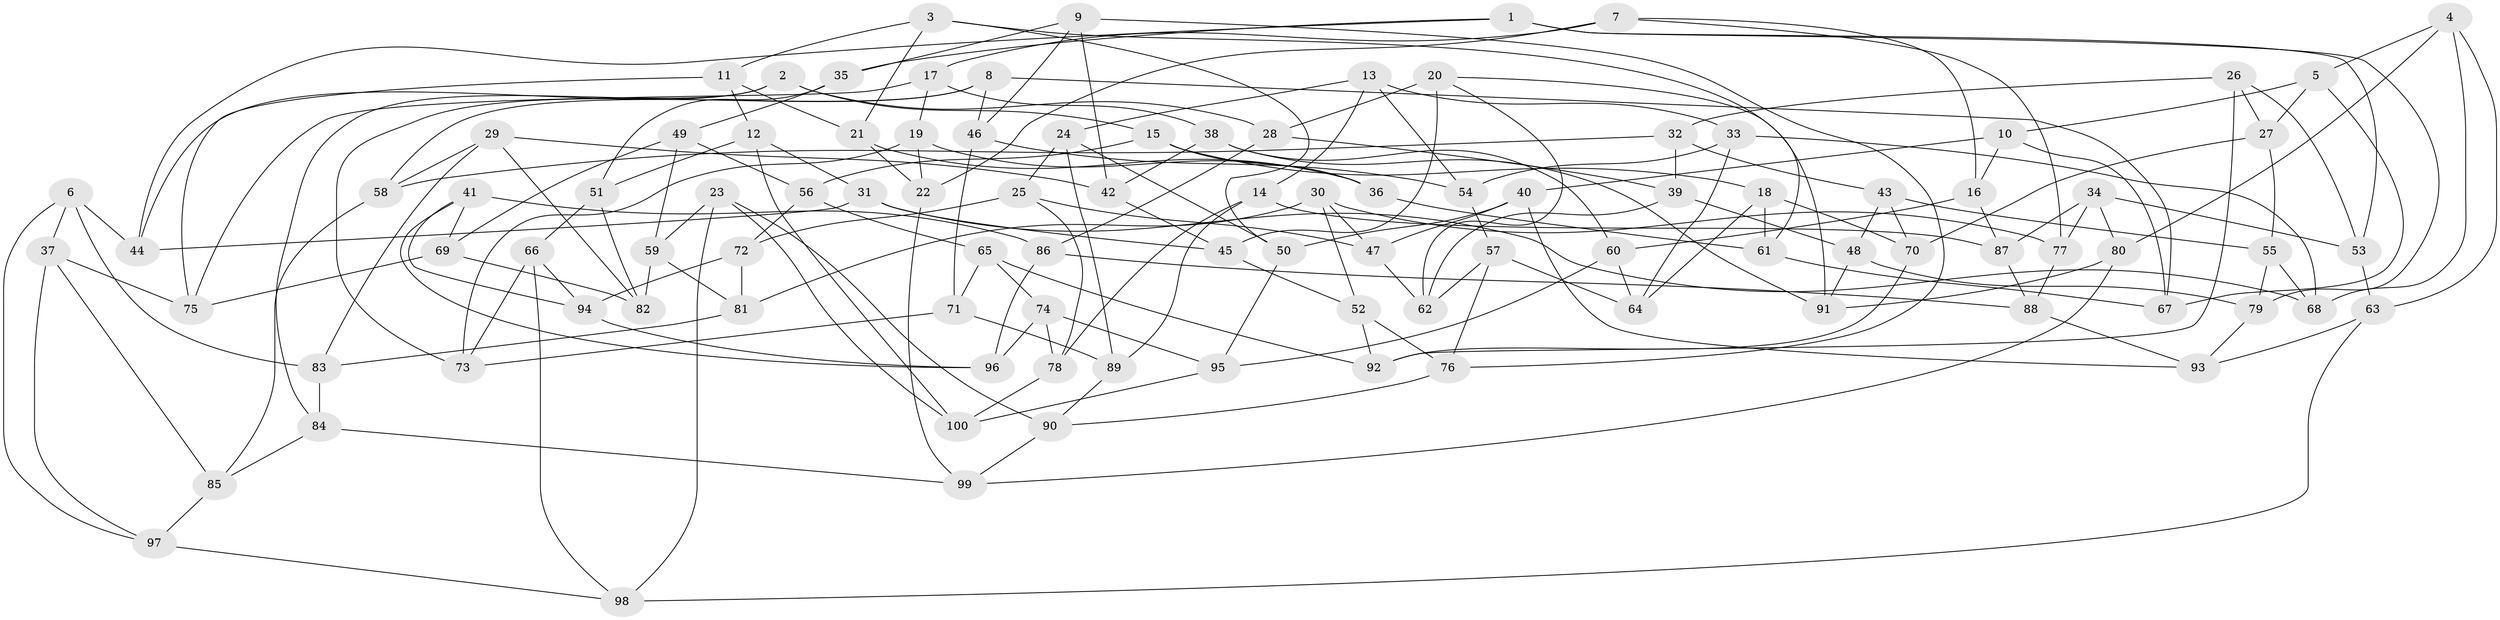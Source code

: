 // Generated by graph-tools (version 1.1) at 2025/39/02/21/25 10:39:01]
// undirected, 100 vertices, 200 edges
graph export_dot {
graph [start="1"]
  node [color=gray90,style=filled];
  1;
  2;
  3;
  4;
  5;
  6;
  7;
  8;
  9;
  10;
  11;
  12;
  13;
  14;
  15;
  16;
  17;
  18;
  19;
  20;
  21;
  22;
  23;
  24;
  25;
  26;
  27;
  28;
  29;
  30;
  31;
  32;
  33;
  34;
  35;
  36;
  37;
  38;
  39;
  40;
  41;
  42;
  43;
  44;
  45;
  46;
  47;
  48;
  49;
  50;
  51;
  52;
  53;
  54;
  55;
  56;
  57;
  58;
  59;
  60;
  61;
  62;
  63;
  64;
  65;
  66;
  67;
  68;
  69;
  70;
  71;
  72;
  73;
  74;
  75;
  76;
  77;
  78;
  79;
  80;
  81;
  82;
  83;
  84;
  85;
  86;
  87;
  88;
  89;
  90;
  91;
  92;
  93;
  94;
  95;
  96;
  97;
  98;
  99;
  100;
  1 -- 44;
  1 -- 53;
  1 -- 79;
  1 -- 35;
  2 -- 15;
  2 -- 28;
  2 -- 84;
  2 -- 44;
  3 -- 61;
  3 -- 11;
  3 -- 21;
  3 -- 50;
  4 -- 63;
  4 -- 5;
  4 -- 80;
  4 -- 68;
  5 -- 10;
  5 -- 67;
  5 -- 27;
  6 -- 44;
  6 -- 97;
  6 -- 83;
  6 -- 37;
  7 -- 22;
  7 -- 17;
  7 -- 16;
  7 -- 77;
  8 -- 58;
  8 -- 67;
  8 -- 46;
  8 -- 73;
  9 -- 42;
  9 -- 46;
  9 -- 76;
  9 -- 35;
  10 -- 40;
  10 -- 16;
  10 -- 67;
  11 -- 75;
  11 -- 21;
  11 -- 12;
  12 -- 31;
  12 -- 100;
  12 -- 51;
  13 -- 33;
  13 -- 14;
  13 -- 54;
  13 -- 24;
  14 -- 89;
  14 -- 78;
  14 -- 87;
  15 -- 36;
  15 -- 56;
  15 -- 18;
  16 -- 60;
  16 -- 87;
  17 -- 38;
  17 -- 19;
  17 -- 75;
  18 -- 70;
  18 -- 64;
  18 -- 61;
  19 -- 73;
  19 -- 36;
  19 -- 22;
  20 -- 28;
  20 -- 91;
  20 -- 45;
  20 -- 62;
  21 -- 36;
  21 -- 22;
  22 -- 99;
  23 -- 90;
  23 -- 100;
  23 -- 59;
  23 -- 98;
  24 -- 50;
  24 -- 89;
  24 -- 25;
  25 -- 72;
  25 -- 47;
  25 -- 78;
  26 -- 92;
  26 -- 27;
  26 -- 32;
  26 -- 53;
  27 -- 70;
  27 -- 55;
  28 -- 86;
  28 -- 39;
  29 -- 83;
  29 -- 58;
  29 -- 82;
  29 -- 42;
  30 -- 47;
  30 -- 81;
  30 -- 77;
  30 -- 52;
  31 -- 45;
  31 -- 44;
  31 -- 68;
  32 -- 39;
  32 -- 58;
  32 -- 43;
  33 -- 54;
  33 -- 68;
  33 -- 64;
  34 -- 53;
  34 -- 77;
  34 -- 87;
  34 -- 80;
  35 -- 51;
  35 -- 49;
  36 -- 61;
  37 -- 75;
  37 -- 85;
  37 -- 97;
  38 -- 60;
  38 -- 91;
  38 -- 42;
  39 -- 48;
  39 -- 62;
  40 -- 50;
  40 -- 47;
  40 -- 93;
  41 -- 86;
  41 -- 94;
  41 -- 69;
  41 -- 96;
  42 -- 45;
  43 -- 55;
  43 -- 48;
  43 -- 70;
  45 -- 52;
  46 -- 54;
  46 -- 71;
  47 -- 62;
  48 -- 91;
  48 -- 79;
  49 -- 69;
  49 -- 56;
  49 -- 59;
  50 -- 95;
  51 -- 82;
  51 -- 66;
  52 -- 92;
  52 -- 76;
  53 -- 63;
  54 -- 57;
  55 -- 79;
  55 -- 68;
  56 -- 65;
  56 -- 72;
  57 -- 76;
  57 -- 64;
  57 -- 62;
  58 -- 85;
  59 -- 81;
  59 -- 82;
  60 -- 64;
  60 -- 95;
  61 -- 67;
  63 -- 98;
  63 -- 93;
  65 -- 92;
  65 -- 71;
  65 -- 74;
  66 -- 98;
  66 -- 73;
  66 -- 94;
  69 -- 82;
  69 -- 75;
  70 -- 92;
  71 -- 73;
  71 -- 89;
  72 -- 81;
  72 -- 94;
  74 -- 96;
  74 -- 78;
  74 -- 95;
  76 -- 90;
  77 -- 88;
  78 -- 100;
  79 -- 93;
  80 -- 91;
  80 -- 99;
  81 -- 83;
  83 -- 84;
  84 -- 85;
  84 -- 99;
  85 -- 97;
  86 -- 96;
  86 -- 88;
  87 -- 88;
  88 -- 93;
  89 -- 90;
  90 -- 99;
  94 -- 96;
  95 -- 100;
  97 -- 98;
}
